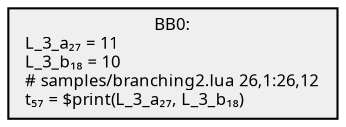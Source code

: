 digraph {
  node[shape=box style=filled fontsize=8 fontname="Cascadia Code" fillcolor="#efefef"];
  BB0 [label="BB0:\nL_3_a₂₇ = 11\lL_3_b₁₈ = 10\l# samples/branching2.lua 26,1:26,12\lt₅₇ = $print(L_3_a₂₇, L_3_b₁₈)\l"];

}
